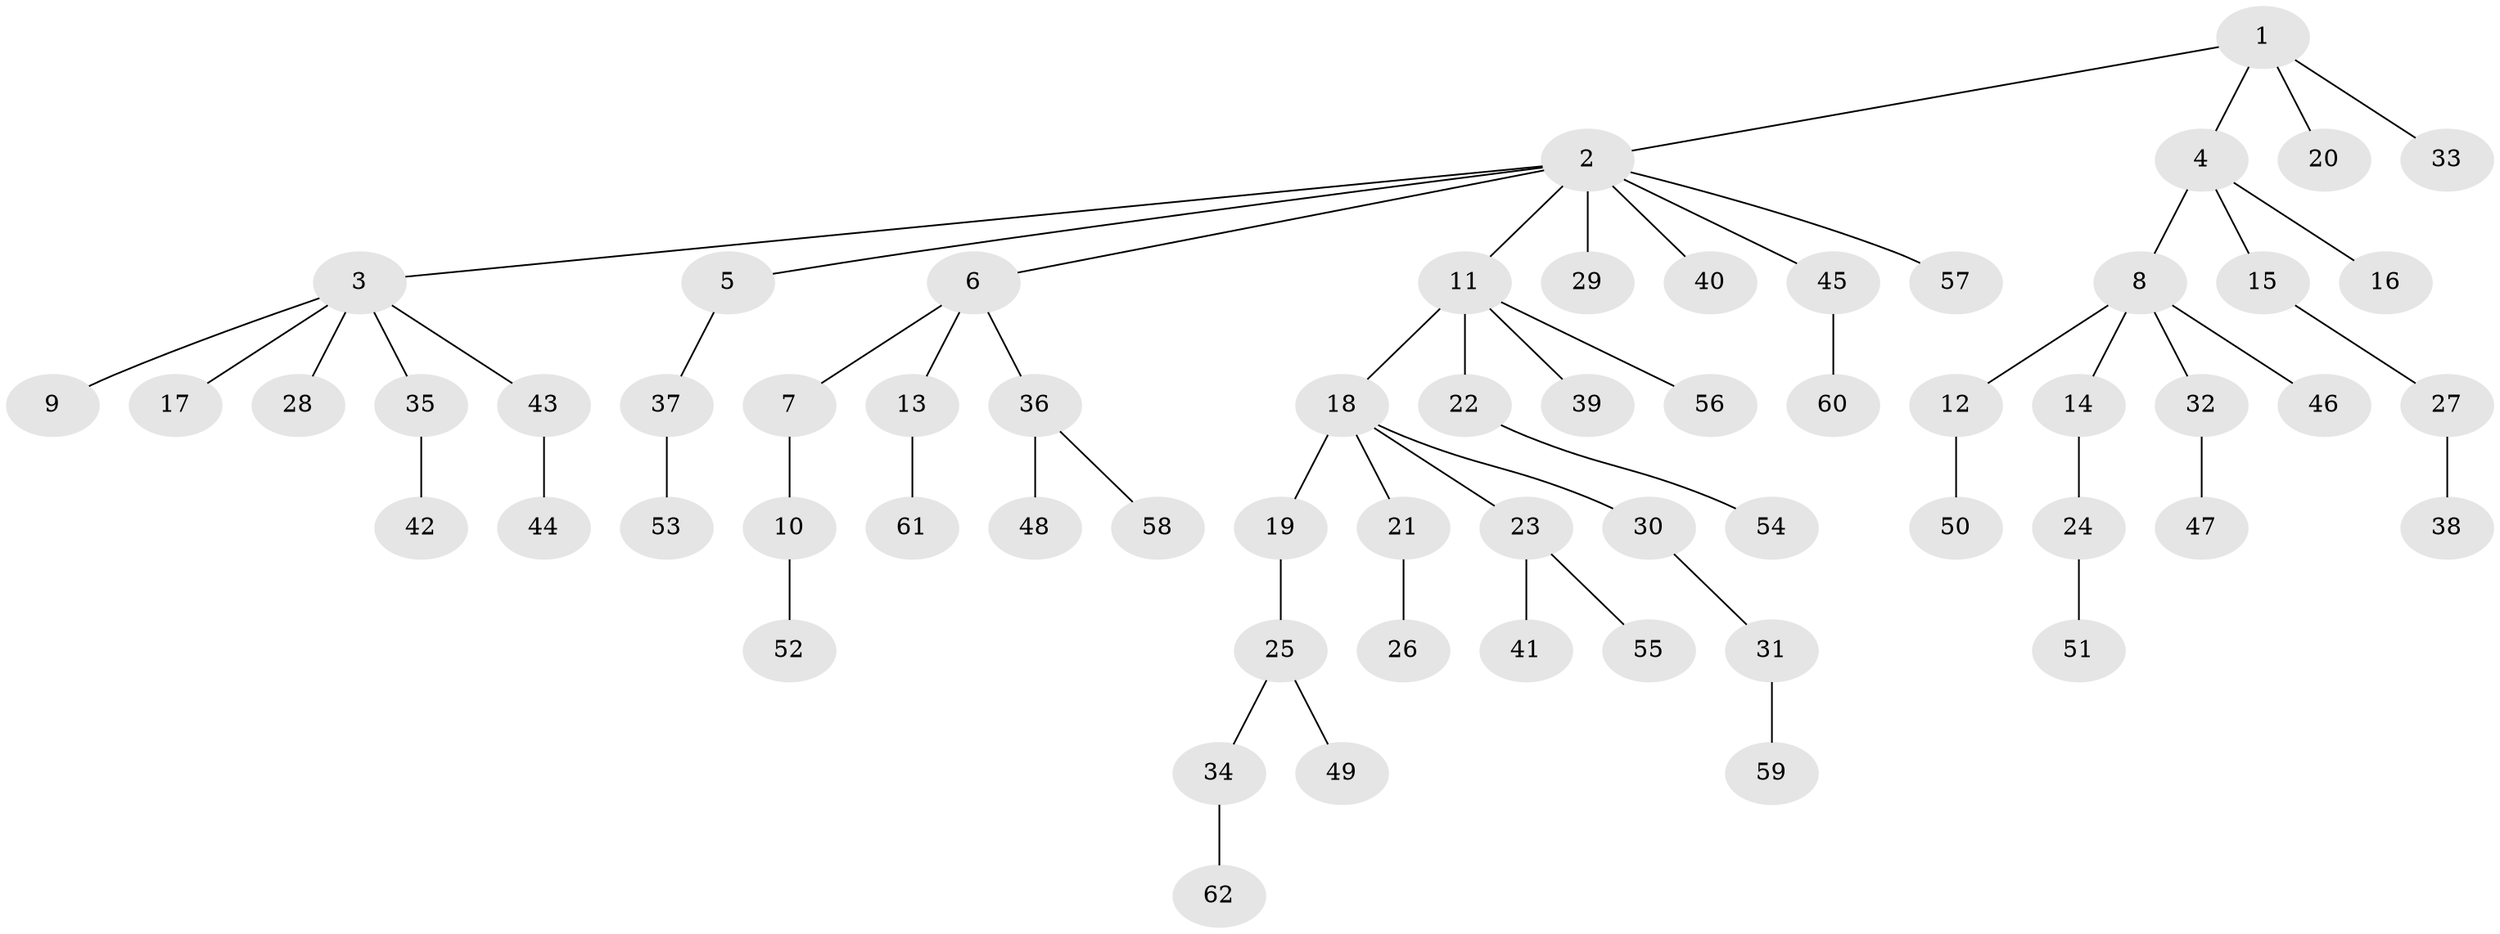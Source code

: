 // coarse degree distribution, {12: 0.05, 1: 0.85, 4: 0.05, 5: 0.05}
// Generated by graph-tools (version 1.1) at 2025/19/03/04/25 18:19:25]
// undirected, 62 vertices, 61 edges
graph export_dot {
graph [start="1"]
  node [color=gray90,style=filled];
  1;
  2;
  3;
  4;
  5;
  6;
  7;
  8;
  9;
  10;
  11;
  12;
  13;
  14;
  15;
  16;
  17;
  18;
  19;
  20;
  21;
  22;
  23;
  24;
  25;
  26;
  27;
  28;
  29;
  30;
  31;
  32;
  33;
  34;
  35;
  36;
  37;
  38;
  39;
  40;
  41;
  42;
  43;
  44;
  45;
  46;
  47;
  48;
  49;
  50;
  51;
  52;
  53;
  54;
  55;
  56;
  57;
  58;
  59;
  60;
  61;
  62;
  1 -- 2;
  1 -- 4;
  1 -- 20;
  1 -- 33;
  2 -- 3;
  2 -- 5;
  2 -- 6;
  2 -- 11;
  2 -- 29;
  2 -- 40;
  2 -- 45;
  2 -- 57;
  3 -- 9;
  3 -- 17;
  3 -- 28;
  3 -- 35;
  3 -- 43;
  4 -- 8;
  4 -- 15;
  4 -- 16;
  5 -- 37;
  6 -- 7;
  6 -- 13;
  6 -- 36;
  7 -- 10;
  8 -- 12;
  8 -- 14;
  8 -- 32;
  8 -- 46;
  10 -- 52;
  11 -- 18;
  11 -- 22;
  11 -- 39;
  11 -- 56;
  12 -- 50;
  13 -- 61;
  14 -- 24;
  15 -- 27;
  18 -- 19;
  18 -- 21;
  18 -- 23;
  18 -- 30;
  19 -- 25;
  21 -- 26;
  22 -- 54;
  23 -- 41;
  23 -- 55;
  24 -- 51;
  25 -- 34;
  25 -- 49;
  27 -- 38;
  30 -- 31;
  31 -- 59;
  32 -- 47;
  34 -- 62;
  35 -- 42;
  36 -- 48;
  36 -- 58;
  37 -- 53;
  43 -- 44;
  45 -- 60;
}
